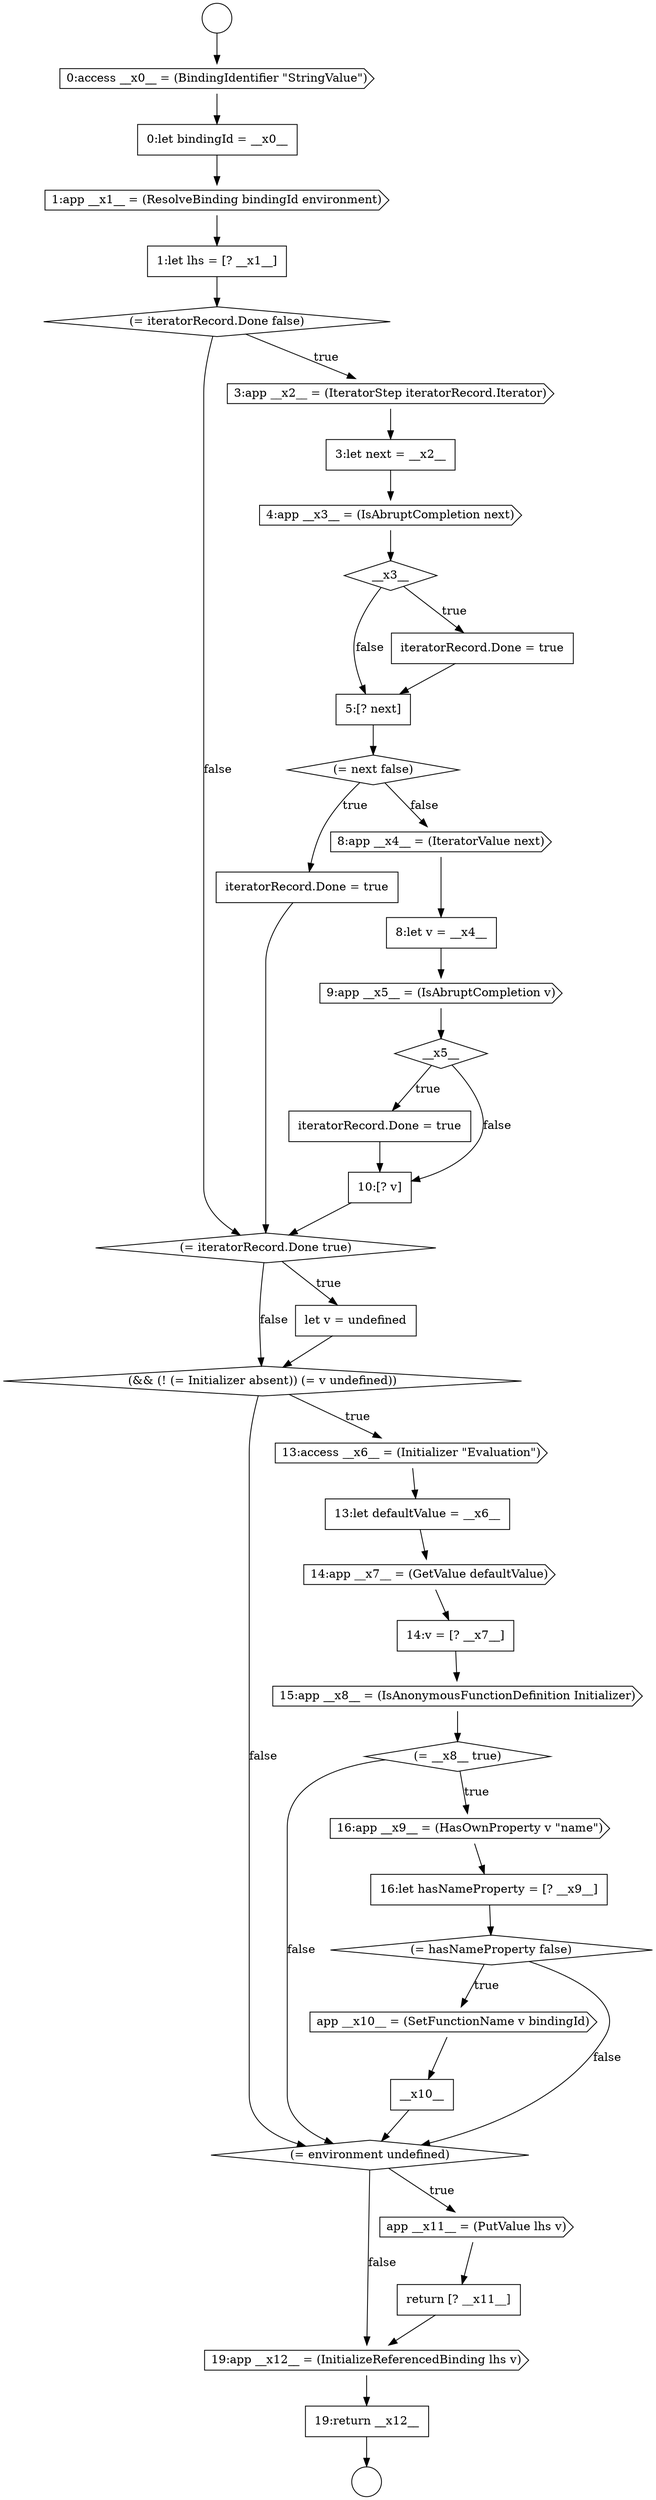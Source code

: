 digraph {
  node6085 [shape=diamond, label=<<font color="black">(= iteratorRecord.Done false)</font>> color="black" fillcolor="white" style=filled]
  node6106 [shape=none, margin=0, label=<<font color="black">
    <table border="0" cellborder="1" cellspacing="0" cellpadding="10">
      <tr><td align="left">14:v = [? __x7__]</td></tr>
    </table>
  </font>> color="black" fillcolor="white" style=filled]
  node6102 [shape=diamond, label=<<font color="black">(&amp;&amp; (! (= Initializer absent)) (= v undefined))</font>> color="black" fillcolor="white" style=filled]
  node6098 [shape=none, margin=0, label=<<font color="black">
    <table border="0" cellborder="1" cellspacing="0" cellpadding="10">
      <tr><td align="left">iteratorRecord.Done = true</td></tr>
    </table>
  </font>> color="black" fillcolor="white" style=filled]
  node6081 [shape=cds, label=<<font color="black">0:access __x0__ = (BindingIdentifier &quot;StringValue&quot;)</font>> color="black" fillcolor="white" style=filled]
  node6092 [shape=diamond, label=<<font color="black">(= next false)</font>> color="black" fillcolor="white" style=filled]
  node6116 [shape=none, margin=0, label=<<font color="black">
    <table border="0" cellborder="1" cellspacing="0" cellpadding="10">
      <tr><td align="left">return [? __x11__]</td></tr>
    </table>
  </font>> color="black" fillcolor="white" style=filled]
  node6097 [shape=diamond, label=<<font color="black">__x5__</font>> color="black" fillcolor="white" style=filled]
  node6084 [shape=none, margin=0, label=<<font color="black">
    <table border="0" cellborder="1" cellspacing="0" cellpadding="10">
      <tr><td align="left">1:let lhs = [? __x1__]</td></tr>
    </table>
  </font>> color="black" fillcolor="white" style=filled]
  node6108 [shape=diamond, label=<<font color="black">(= __x8__ true)</font>> color="black" fillcolor="white" style=filled]
  node6091 [shape=none, margin=0, label=<<font color="black">
    <table border="0" cellborder="1" cellspacing="0" cellpadding="10">
      <tr><td align="left">5:[? next]</td></tr>
    </table>
  </font>> color="black" fillcolor="white" style=filled]
  node6112 [shape=cds, label=<<font color="black">app __x10__ = (SetFunctionName v bindingId)</font>> color="black" fillcolor="white" style=filled]
  node6100 [shape=diamond, label=<<font color="black">(= iteratorRecord.Done true)</font>> color="black" fillcolor="white" style=filled]
  node6093 [shape=none, margin=0, label=<<font color="black">
    <table border="0" cellborder="1" cellspacing="0" cellpadding="10">
      <tr><td align="left">iteratorRecord.Done = true</td></tr>
    </table>
  </font>> color="black" fillcolor="white" style=filled]
  node6118 [shape=none, margin=0, label=<<font color="black">
    <table border="0" cellborder="1" cellspacing="0" cellpadding="10">
      <tr><td align="left">19:return __x12__</td></tr>
    </table>
  </font>> color="black" fillcolor="white" style=filled]
  node6114 [shape=diamond, label=<<font color="black">(= environment undefined)</font>> color="black" fillcolor="white" style=filled]
  node6094 [shape=cds, label=<<font color="black">8:app __x4__ = (IteratorValue next)</font>> color="black" fillcolor="white" style=filled]
  node6089 [shape=diamond, label=<<font color="black">__x3__</font>> color="black" fillcolor="white" style=filled]
  node6117 [shape=cds, label=<<font color="black">19:app __x12__ = (InitializeReferencedBinding lhs v)</font>> color="black" fillcolor="white" style=filled]
  node6095 [shape=none, margin=0, label=<<font color="black">
    <table border="0" cellborder="1" cellspacing="0" cellpadding="10">
      <tr><td align="left">8:let v = __x4__</td></tr>
    </table>
  </font>> color="black" fillcolor="white" style=filled]
  node6113 [shape=none, margin=0, label=<<font color="black">
    <table border="0" cellborder="1" cellspacing="0" cellpadding="10">
      <tr><td align="left">__x10__</td></tr>
    </table>
  </font>> color="black" fillcolor="white" style=filled]
  node6110 [shape=none, margin=0, label=<<font color="black">
    <table border="0" cellborder="1" cellspacing="0" cellpadding="10">
      <tr><td align="left">16:let hasNameProperty = [? __x9__]</td></tr>
    </table>
  </font>> color="black" fillcolor="white" style=filled]
  node6103 [shape=cds, label=<<font color="black">13:access __x6__ = (Initializer &quot;Evaluation&quot;)</font>> color="black" fillcolor="white" style=filled]
  node6079 [shape=circle label=" " color="black" fillcolor="white" style=filled]
  node6107 [shape=cds, label=<<font color="black">15:app __x8__ = (IsAnonymousFunctionDefinition Initializer)</font>> color="black" fillcolor="white" style=filled]
  node6096 [shape=cds, label=<<font color="black">9:app __x5__ = (IsAbruptCompletion v)</font>> color="black" fillcolor="white" style=filled]
  node6090 [shape=none, margin=0, label=<<font color="black">
    <table border="0" cellborder="1" cellspacing="0" cellpadding="10">
      <tr><td align="left">iteratorRecord.Done = true</td></tr>
    </table>
  </font>> color="black" fillcolor="white" style=filled]
  node6101 [shape=none, margin=0, label=<<font color="black">
    <table border="0" cellborder="1" cellspacing="0" cellpadding="10">
      <tr><td align="left">let v = undefined</td></tr>
    </table>
  </font>> color="black" fillcolor="white" style=filled]
  node6111 [shape=diamond, label=<<font color="black">(= hasNameProperty false)</font>> color="black" fillcolor="white" style=filled]
  node6087 [shape=none, margin=0, label=<<font color="black">
    <table border="0" cellborder="1" cellspacing="0" cellpadding="10">
      <tr><td align="left">3:let next = __x2__</td></tr>
    </table>
  </font>> color="black" fillcolor="white" style=filled]
  node6080 [shape=circle label=" " color="black" fillcolor="white" style=filled]
  node6083 [shape=cds, label=<<font color="black">1:app __x1__ = (ResolveBinding bindingId environment)</font>> color="black" fillcolor="white" style=filled]
  node6088 [shape=cds, label=<<font color="black">4:app __x3__ = (IsAbruptCompletion next)</font>> color="black" fillcolor="white" style=filled]
  node6115 [shape=cds, label=<<font color="black">app __x11__ = (PutValue lhs v)</font>> color="black" fillcolor="white" style=filled]
  node6086 [shape=cds, label=<<font color="black">3:app __x2__ = (IteratorStep iteratorRecord.Iterator)</font>> color="black" fillcolor="white" style=filled]
  node6105 [shape=cds, label=<<font color="black">14:app __x7__ = (GetValue defaultValue)</font>> color="black" fillcolor="white" style=filled]
  node6099 [shape=none, margin=0, label=<<font color="black">
    <table border="0" cellborder="1" cellspacing="0" cellpadding="10">
      <tr><td align="left">10:[? v]</td></tr>
    </table>
  </font>> color="black" fillcolor="white" style=filled]
  node6082 [shape=none, margin=0, label=<<font color="black">
    <table border="0" cellborder="1" cellspacing="0" cellpadding="10">
      <tr><td align="left">0:let bindingId = __x0__</td></tr>
    </table>
  </font>> color="black" fillcolor="white" style=filled]
  node6104 [shape=none, margin=0, label=<<font color="black">
    <table border="0" cellborder="1" cellspacing="0" cellpadding="10">
      <tr><td align="left">13:let defaultValue = __x6__</td></tr>
    </table>
  </font>> color="black" fillcolor="white" style=filled]
  node6109 [shape=cds, label=<<font color="black">16:app __x9__ = (HasOwnProperty v &quot;name&quot;)</font>> color="black" fillcolor="white" style=filled]
  node6098 -> node6099 [ color="black"]
  node6084 -> node6085 [ color="black"]
  node6103 -> node6104 [ color="black"]
  node6116 -> node6117 [ color="black"]
  node6115 -> node6116 [ color="black"]
  node6113 -> node6114 [ color="black"]
  node6107 -> node6108 [ color="black"]
  node6110 -> node6111 [ color="black"]
  node6118 -> node6080 [ color="black"]
  node6108 -> node6109 [label=<<font color="black">true</font>> color="black"]
  node6108 -> node6114 [label=<<font color="black">false</font>> color="black"]
  node6081 -> node6082 [ color="black"]
  node6093 -> node6100 [ color="black"]
  node6099 -> node6100 [ color="black"]
  node6086 -> node6087 [ color="black"]
  node6101 -> node6102 [ color="black"]
  node6087 -> node6088 [ color="black"]
  node6088 -> node6089 [ color="black"]
  node6111 -> node6112 [label=<<font color="black">true</font>> color="black"]
  node6111 -> node6114 [label=<<font color="black">false</font>> color="black"]
  node6094 -> node6095 [ color="black"]
  node6090 -> node6091 [ color="black"]
  node6082 -> node6083 [ color="black"]
  node6100 -> node6101 [label=<<font color="black">true</font>> color="black"]
  node6100 -> node6102 [label=<<font color="black">false</font>> color="black"]
  node6117 -> node6118 [ color="black"]
  node6092 -> node6093 [label=<<font color="black">true</font>> color="black"]
  node6092 -> node6094 [label=<<font color="black">false</font>> color="black"]
  node6106 -> node6107 [ color="black"]
  node6083 -> node6084 [ color="black"]
  node6096 -> node6097 [ color="black"]
  node6079 -> node6081 [ color="black"]
  node6095 -> node6096 [ color="black"]
  node6102 -> node6103 [label=<<font color="black">true</font>> color="black"]
  node6102 -> node6114 [label=<<font color="black">false</font>> color="black"]
  node6104 -> node6105 [ color="black"]
  node6089 -> node6090 [label=<<font color="black">true</font>> color="black"]
  node6089 -> node6091 [label=<<font color="black">false</font>> color="black"]
  node6091 -> node6092 [ color="black"]
  node6109 -> node6110 [ color="black"]
  node6097 -> node6098 [label=<<font color="black">true</font>> color="black"]
  node6097 -> node6099 [label=<<font color="black">false</font>> color="black"]
  node6114 -> node6115 [label=<<font color="black">true</font>> color="black"]
  node6114 -> node6117 [label=<<font color="black">false</font>> color="black"]
  node6112 -> node6113 [ color="black"]
  node6105 -> node6106 [ color="black"]
  node6085 -> node6086 [label=<<font color="black">true</font>> color="black"]
  node6085 -> node6100 [label=<<font color="black">false</font>> color="black"]
}
